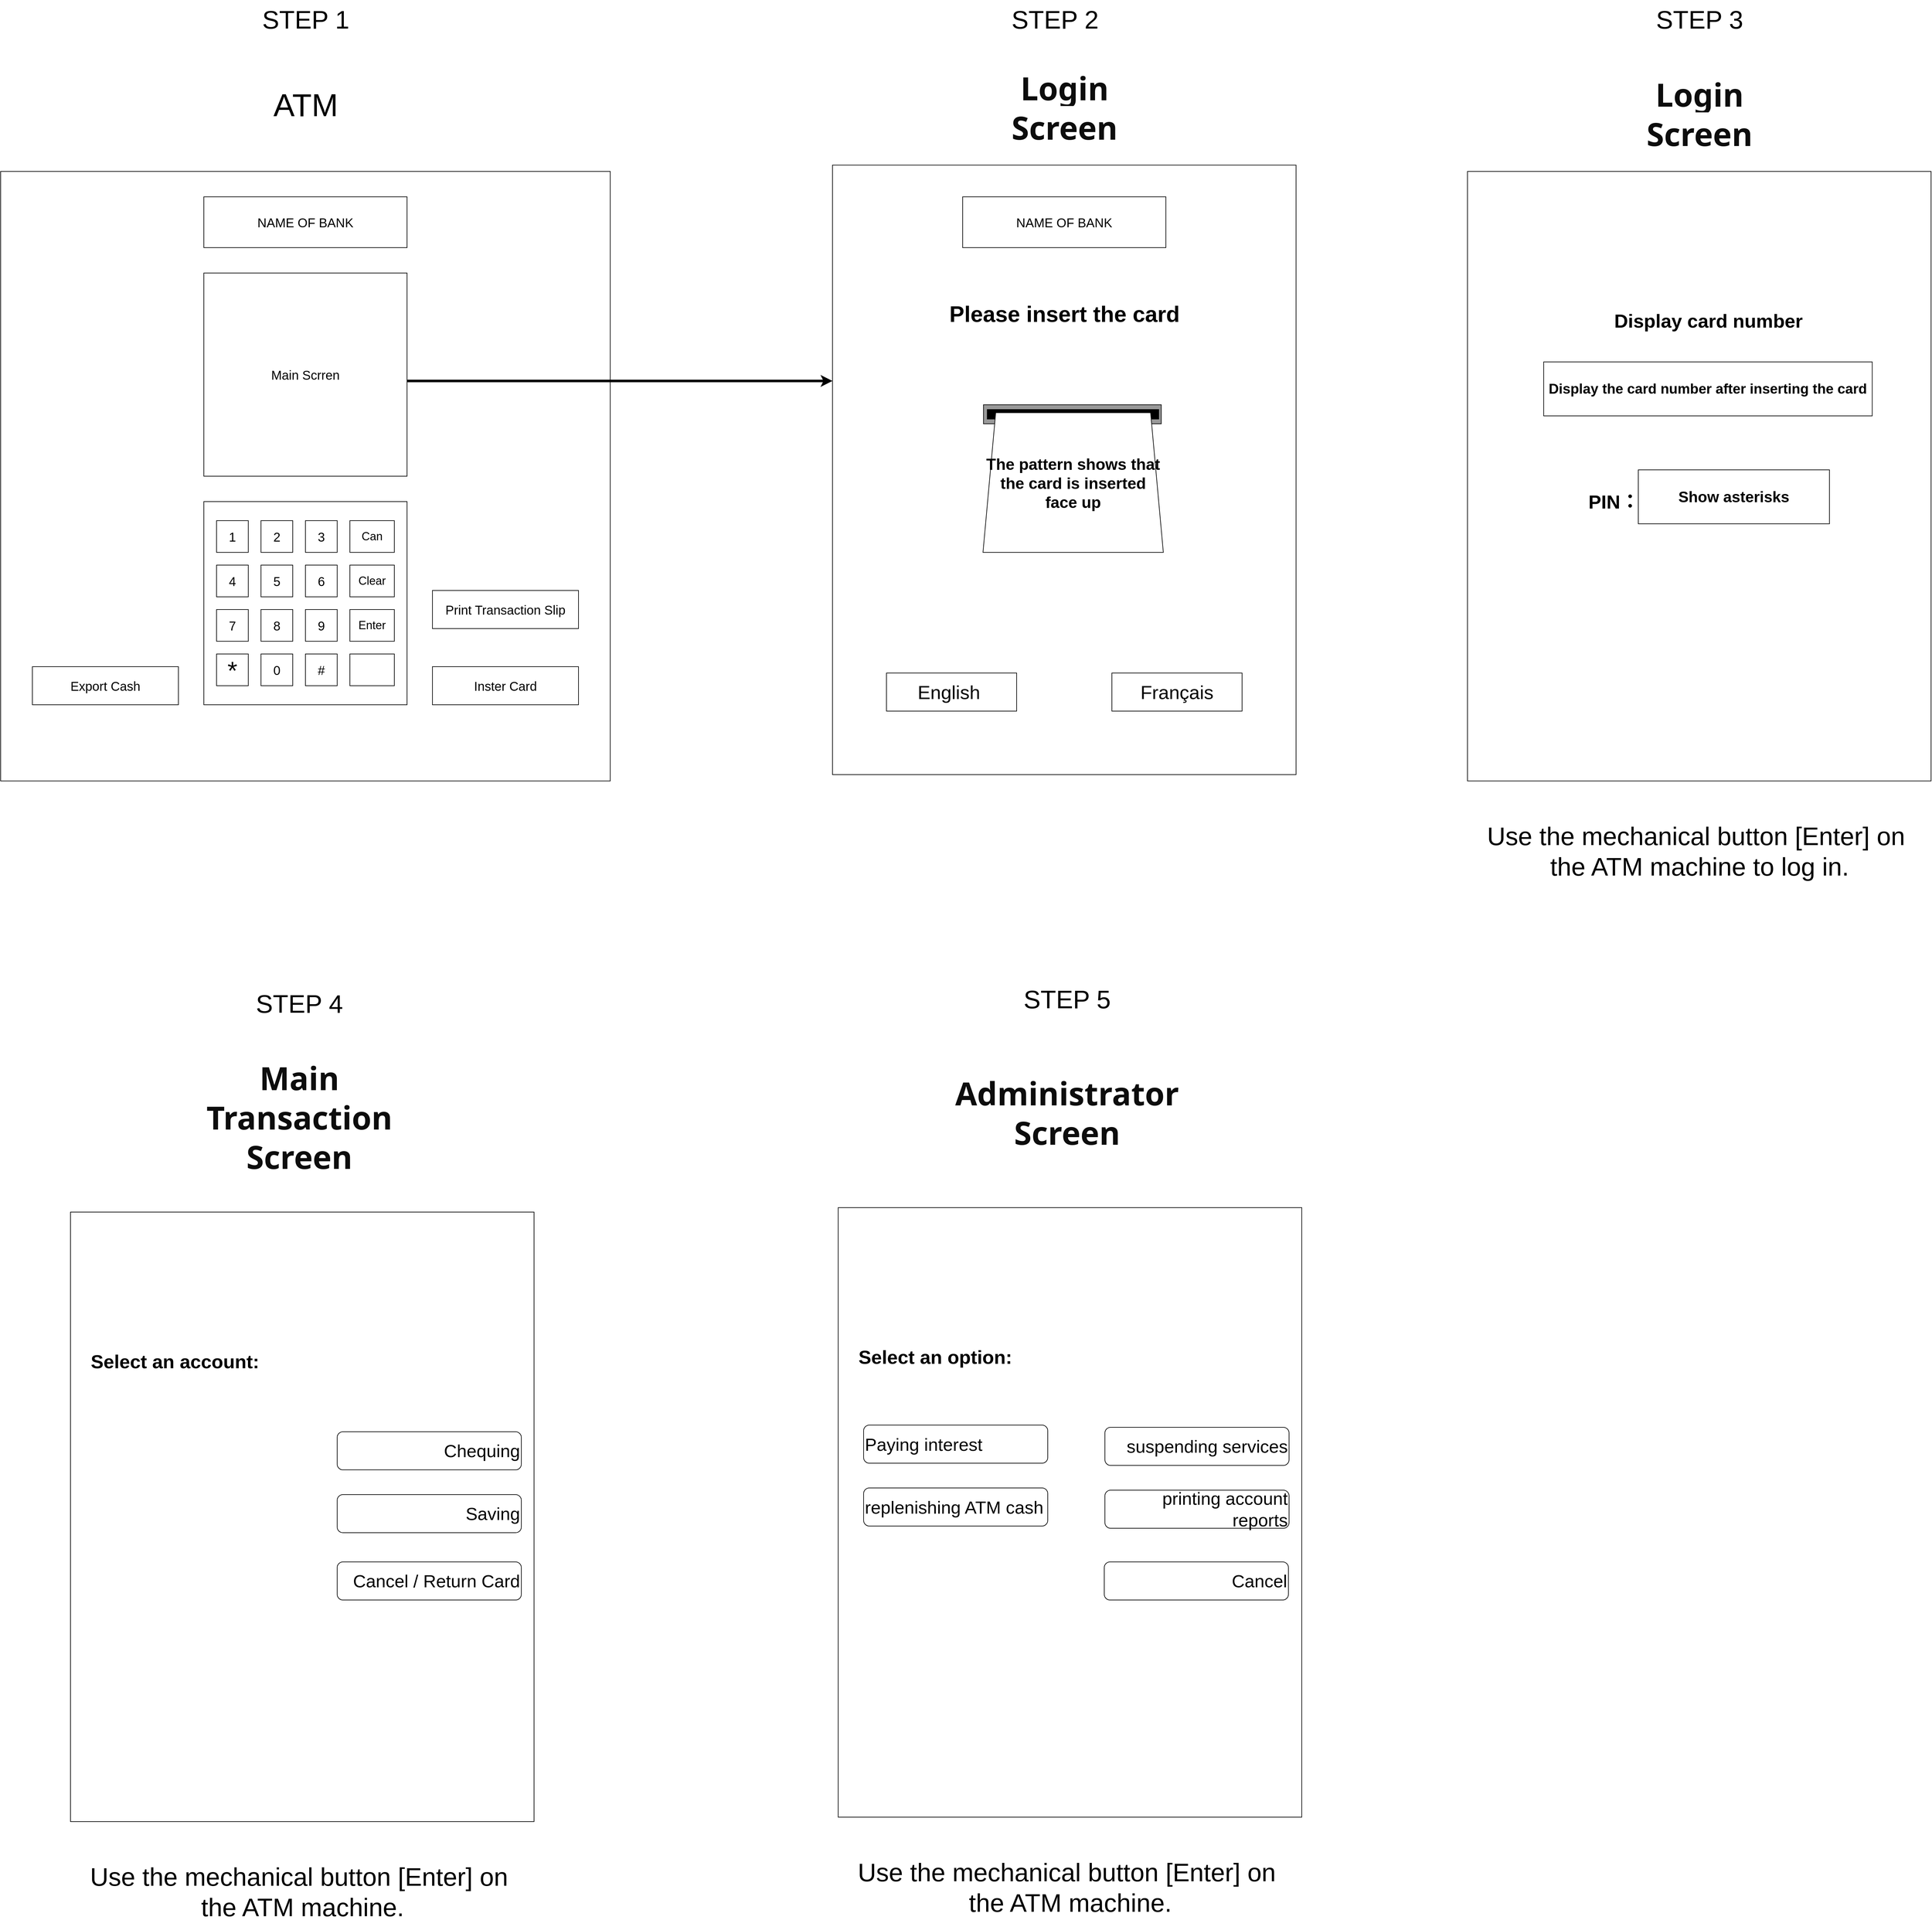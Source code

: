 <mxfile version="24.2.5" type="device">
  <diagram name="Page-1" id="f1b7ffb7-ca1e-a977-7cf5-a751b3c06c05">
    <mxGraphModel dx="4120" dy="2865" grid="1" gridSize="10" guides="1" tooltips="1" connect="1" arrows="1" fold="1" page="1" pageScale="1" pageWidth="826" pageHeight="1169" background="none" math="0" shadow="0">
      <root>
        <mxCell id="0" />
        <mxCell id="1" parent="0" />
        <mxCell id="bPXiUhjCPSmDo64csbBm-85" value="" style="rounded=0;whiteSpace=wrap;html=1;movable=1;resizable=1;rotatable=1;deletable=1;editable=1;locked=0;connectable=1;" vertex="1" parent="1">
          <mxGeometry x="-80" width="960" height="960" as="geometry" />
        </mxCell>
        <mxCell id="bPXiUhjCPSmDo64csbBm-63" value="" style="rounded=0;whiteSpace=wrap;html=1;fontSize=20;movable=1;resizable=1;rotatable=1;deletable=1;editable=1;locked=0;connectable=1;" vertex="1" parent="1">
          <mxGeometry x="240" y="520" width="320" height="320" as="geometry" />
        </mxCell>
        <mxCell id="bPXiUhjCPSmDo64csbBm-87" value="ATM" style="text;html=1;align=center;verticalAlign=middle;resizable=1;points=[];autosize=1;strokeColor=none;fillColor=none;fontSize=50;movable=1;rotatable=1;deletable=1;editable=1;locked=0;connectable=1;" vertex="1" parent="1">
          <mxGeometry x="335" y="-140" width="130" height="70" as="geometry" />
        </mxCell>
        <mxCell id="bPXiUhjCPSmDo64csbBm-88" value="" style="endArrow=classic;html=1;rounded=0;strokeWidth=4;" edge="1" parent="1">
          <mxGeometry width="50" height="50" relative="1" as="geometry">
            <mxPoint x="560" y="330" as="sourcePoint" />
            <mxPoint x="1230" y="330" as="targetPoint" />
          </mxGeometry>
        </mxCell>
        <mxCell id="bPXiUhjCPSmDo64csbBm-64" value="1" style="whiteSpace=wrap;html=1;aspect=fixed;fontSize=20;movable=0;resizable=0;rotatable=0;deletable=0;editable=0;locked=1;connectable=0;" vertex="1" parent="1">
          <mxGeometry x="260" y="550" width="50" height="50" as="geometry" />
        </mxCell>
        <mxCell id="bPXiUhjCPSmDo64csbBm-65" value="2" style="whiteSpace=wrap;html=1;aspect=fixed;fontSize=20;movable=0;resizable=0;rotatable=0;deletable=0;editable=0;locked=1;connectable=0;" vertex="1" parent="1">
          <mxGeometry x="330" y="550" width="50" height="50" as="geometry" />
        </mxCell>
        <mxCell id="bPXiUhjCPSmDo64csbBm-66" value="3" style="whiteSpace=wrap;html=1;aspect=fixed;fontSize=20;movable=0;resizable=0;rotatable=0;deletable=0;editable=0;locked=1;connectable=0;" vertex="1" parent="1">
          <mxGeometry x="400" y="550" width="50" height="50" as="geometry" />
        </mxCell>
        <mxCell id="bPXiUhjCPSmDo64csbBm-68" value="4" style="whiteSpace=wrap;html=1;aspect=fixed;fontSize=20;movable=0;resizable=0;rotatable=0;deletable=0;editable=0;locked=1;connectable=0;" vertex="1" parent="1">
          <mxGeometry x="260" y="620" width="50" height="50" as="geometry" />
        </mxCell>
        <mxCell id="bPXiUhjCPSmDo64csbBm-69" value="5" style="whiteSpace=wrap;html=1;aspect=fixed;fontSize=20;movable=0;resizable=0;rotatable=0;deletable=0;editable=0;locked=1;connectable=0;" vertex="1" parent="1">
          <mxGeometry x="330" y="620" width="50" height="50" as="geometry" />
        </mxCell>
        <mxCell id="bPXiUhjCPSmDo64csbBm-70" value="6" style="whiteSpace=wrap;html=1;aspect=fixed;fontSize=20;movable=0;resizable=0;rotatable=0;deletable=0;editable=0;locked=1;connectable=0;" vertex="1" parent="1">
          <mxGeometry x="400" y="620" width="50" height="50" as="geometry" />
        </mxCell>
        <mxCell id="bPXiUhjCPSmDo64csbBm-71" value="7" style="whiteSpace=wrap;html=1;aspect=fixed;fontSize=20;movable=0;resizable=0;rotatable=0;deletable=0;editable=0;locked=1;connectable=0;" vertex="1" parent="1">
          <mxGeometry x="260" y="690" width="50" height="50" as="geometry" />
        </mxCell>
        <mxCell id="bPXiUhjCPSmDo64csbBm-72" value="8" style="whiteSpace=wrap;html=1;aspect=fixed;fontSize=20;movable=0;resizable=0;rotatable=0;deletable=0;editable=0;locked=1;connectable=0;" vertex="1" parent="1">
          <mxGeometry x="330" y="690" width="50" height="50" as="geometry" />
        </mxCell>
        <mxCell id="bPXiUhjCPSmDo64csbBm-73" value="9" style="whiteSpace=wrap;html=1;aspect=fixed;fontSize=20;movable=0;resizable=0;rotatable=0;deletable=0;editable=0;locked=1;connectable=0;" vertex="1" parent="1">
          <mxGeometry x="400" y="690" width="50" height="50" as="geometry" />
        </mxCell>
        <mxCell id="bPXiUhjCPSmDo64csbBm-74" value="&lt;div style=&quot;&quot;&gt;&lt;span style=&quot;background-color: initial;&quot;&gt;*&lt;/span&gt;&lt;/div&gt;" style="whiteSpace=wrap;html=1;aspect=fixed;fontSize=40;align=center;movable=0;resizable=0;rotatable=0;deletable=0;editable=0;locked=1;connectable=0;" vertex="1" parent="1">
          <mxGeometry x="260" y="760" width="50" height="50" as="geometry" />
        </mxCell>
        <mxCell id="bPXiUhjCPSmDo64csbBm-75" value="0" style="whiteSpace=wrap;html=1;aspect=fixed;fontSize=20;movable=0;resizable=0;rotatable=0;deletable=0;editable=0;locked=1;connectable=0;" vertex="1" parent="1">
          <mxGeometry x="330" y="760" width="50" height="50" as="geometry" />
        </mxCell>
        <mxCell id="bPXiUhjCPSmDo64csbBm-76" value="#" style="whiteSpace=wrap;html=1;aspect=fixed;fontSize=20;movable=0;resizable=0;rotatable=0;deletable=0;editable=0;locked=1;connectable=0;" vertex="1" parent="1">
          <mxGeometry x="400" y="760" width="50" height="50" as="geometry" />
        </mxCell>
        <mxCell id="bPXiUhjCPSmDo64csbBm-78" value="Can" style="rounded=0;whiteSpace=wrap;html=1;fontSize=18;movable=0;resizable=0;rotatable=0;deletable=0;editable=0;locked=1;connectable=0;" vertex="1" parent="1">
          <mxGeometry x="470" y="550" width="70" height="50" as="geometry" />
        </mxCell>
        <mxCell id="bPXiUhjCPSmDo64csbBm-79" value="Clear" style="rounded=0;whiteSpace=wrap;html=1;fontSize=18;movable=0;resizable=0;rotatable=0;deletable=0;editable=0;locked=1;connectable=0;" vertex="1" parent="1">
          <mxGeometry x="470" y="620" width="70" height="50" as="geometry" />
        </mxCell>
        <mxCell id="bPXiUhjCPSmDo64csbBm-80" value="Enter" style="rounded=0;whiteSpace=wrap;html=1;fontSize=18;movable=0;resizable=0;rotatable=0;deletable=0;editable=0;locked=1;connectable=0;" vertex="1" parent="1">
          <mxGeometry x="470" y="690" width="70" height="50" as="geometry" />
        </mxCell>
        <mxCell id="bPXiUhjCPSmDo64csbBm-81" value="" style="rounded=0;whiteSpace=wrap;html=1;fontSize=18;movable=0;resizable=0;rotatable=0;deletable=0;editable=0;locked=1;connectable=0;" vertex="1" parent="1">
          <mxGeometry x="470" y="760" width="70" height="50" as="geometry" />
        </mxCell>
        <mxCell id="bPXiUhjCPSmDo64csbBm-82" value="Inster Card" style="rounded=0;whiteSpace=wrap;html=1;fontSize=20;movable=0;resizable=0;rotatable=0;deletable=0;editable=0;locked=1;connectable=0;" vertex="1" parent="1">
          <mxGeometry x="600" y="780" width="230" height="60" as="geometry" />
        </mxCell>
        <mxCell id="bPXiUhjCPSmDo64csbBm-83" value="Print Transaction Slip" style="rounded=0;whiteSpace=wrap;html=1;fontSize=20;movable=0;resizable=0;rotatable=0;deletable=0;editable=0;locked=1;connectable=0;" vertex="1" parent="1">
          <mxGeometry x="600" y="660" width="230" height="60" as="geometry" />
        </mxCell>
        <mxCell id="bPXiUhjCPSmDo64csbBm-84" value="Export Cash" style="rounded=0;whiteSpace=wrap;html=1;fontSize=20;movable=0;resizable=0;rotatable=0;deletable=0;editable=0;locked=1;connectable=0;" vertex="1" parent="1">
          <mxGeometry x="-30" y="780" width="230" height="60" as="geometry" />
        </mxCell>
        <mxCell id="bPXiUhjCPSmDo64csbBm-61" value="NAME OF BANK" style="rounded=0;whiteSpace=wrap;html=1;fontSize=20;movable=0;resizable=0;rotatable=0;deletable=0;editable=0;locked=1;connectable=0;" vertex="1" parent="1">
          <mxGeometry x="240" y="40" width="320" height="80" as="geometry" />
        </mxCell>
        <mxCell id="bPXiUhjCPSmDo64csbBm-62" value="Main Scrren" style="rounded=0;whiteSpace=wrap;html=1;fontSize=20;movable=0;resizable=0;rotatable=0;deletable=0;editable=0;locked=1;connectable=0;" vertex="1" parent="1">
          <mxGeometry x="240" y="160" width="320" height="320" as="geometry" />
        </mxCell>
        <mxCell id="bPXiUhjCPSmDo64csbBm-116" value="" style="group" vertex="1" connectable="0" parent="1">
          <mxGeometry x="2230" y="-130" width="730" height="1255" as="geometry" />
        </mxCell>
        <mxCell id="bPXiUhjCPSmDo64csbBm-102" value="" style="group" vertex="1" connectable="0" parent="bPXiUhjCPSmDo64csbBm-116">
          <mxGeometry width="730" height="1090" as="geometry" />
        </mxCell>
        <mxCell id="bPXiUhjCPSmDo64csbBm-89" value="" style="rounded=0;whiteSpace=wrap;html=1;movable=0;resizable=0;rotatable=0;deletable=0;editable=0;locked=1;connectable=0;" vertex="1" parent="bPXiUhjCPSmDo64csbBm-102">
          <mxGeometry y="130" width="730" height="960" as="geometry" />
        </mxCell>
        <mxCell id="bPXiUhjCPSmDo64csbBm-91" value="&lt;span style=&quot;border: 0px solid rgb(227, 227, 227); box-sizing: border-box; --tw-border-spacing-x: 0; --tw-border-spacing-y: 0; --tw-translate-x: 0; --tw-translate-y: 0; --tw-rotate: 0; --tw-skew-x: 0; --tw-skew-y: 0; --tw-scale-x: 1; --tw-scale-y: 1; --tw-pan-x: ; --tw-pan-y: ; --tw-pinch-zoom: ; --tw-scroll-snap-strictness: proximity; --tw-gradient-from-position: ; --tw-gradient-via-position: ; --tw-gradient-to-position: ; --tw-ordinal: ; --tw-slashed-zero: ; --tw-numeric-figure: ; --tw-numeric-spacing: ; --tw-numeric-fraction: ; --tw-ring-inset: ; --tw-ring-offset-width: 0px; --tw-ring-offset-color: #fff; --tw-ring-color: rgba(69,89,164,.5); --tw-ring-offset-shadow: 0 0 transparent; --tw-ring-shadow: 0 0 transparent; --tw-shadow: 0 0 transparent; --tw-shadow-colored: 0 0 transparent; --tw-blur: ; --tw-brightness: ; --tw-contrast: ; --tw-grayscale: ; --tw-hue-rotate: ; --tw-invert: ; --tw-saturate: ; --tw-sepia: ; --tw-drop-shadow: ; --tw-backdrop-blur: ; --tw-backdrop-brightness: ; --tw-backdrop-contrast: ; --tw-backdrop-grayscale: ; --tw-backdrop-hue-rotate: ; --tw-backdrop-invert: ; --tw-backdrop-opacity: ; --tw-backdrop-saturate: ; --tw-backdrop-sepia: ; --tw-contain-size: ; --tw-contain-layout: ; --tw-contain-paint: ; --tw-contain-style: ; font-weight: 600; color: rgb(13, 13, 13); font-family: Söhne, ui-sans-serif, system-ui, -apple-system, &amp;quot;Segoe UI&amp;quot;, Roboto, Ubuntu, Cantarell, &amp;quot;Noto Sans&amp;quot;, sans-serif, &amp;quot;Helvetica Neue&amp;quot;, Arial, &amp;quot;Apple Color Emoji&amp;quot;, &amp;quot;Segoe UI Emoji&amp;quot;, &amp;quot;Segoe UI Symbol&amp;quot;, &amp;quot;Noto Color Emoji&amp;quot;; font-size: 50px; text-align: left; white-space: pre-wrap; background-color: rgb(255, 255, 255);&quot;&gt;Login Screen&lt;/span&gt;" style="text;html=1;align=center;verticalAlign=middle;resizable=0;points=[];autosize=1;strokeColor=none;fillColor=none;fontSize=50;movable=0;rotatable=0;deletable=0;editable=0;locked=1;connectable=0;fontFamily=Helvetica;fontColor=default;" vertex="1" parent="bPXiUhjCPSmDo64csbBm-102">
          <mxGeometry x="216.25" width="297.5" height="80" as="geometry" />
        </mxCell>
        <mxCell id="bPXiUhjCPSmDo64csbBm-96" value="&lt;p&gt;&lt;b&gt;Display card number&lt;/b&gt;&lt;/p&gt;" style="text;html=1;align=center;verticalAlign=middle;resizable=0;points=[];autosize=1;strokeColor=none;fillColor=none;fontSize=30;" vertex="1" parent="bPXiUhjCPSmDo64csbBm-102">
          <mxGeometry x="218.67" y="310" width="320" height="110" as="geometry" />
        </mxCell>
        <mxCell id="bPXiUhjCPSmDo64csbBm-97" value="&lt;h3&gt;&lt;b style=&quot;font-size: 22px;&quot;&gt;Display the card number after inserting the card&lt;/b&gt;&lt;/h3&gt;" style="rounded=0;whiteSpace=wrap;html=1;" vertex="1" parent="bPXiUhjCPSmDo64csbBm-102">
          <mxGeometry x="119.998" y="430" width="517.344" height="85" as="geometry" />
        </mxCell>
        <mxCell id="bPXiUhjCPSmDo64csbBm-92" value="&lt;b style=&quot;font-size: 30px;&quot;&gt;PIN：&lt;/b&gt;" style="text;html=1;align=center;verticalAlign=middle;resizable=0;points=[];autosize=1;strokeColor=none;fillColor=none;fontSize=30;" vertex="1" parent="bPXiUhjCPSmDo64csbBm-102">
          <mxGeometry x="180" y="625" width="100" height="50" as="geometry" />
        </mxCell>
        <mxCell id="bPXiUhjCPSmDo64csbBm-93" value="&lt;h3 style=&quot;font-size: 24px;&quot;&gt;&lt;b style=&quot;font-size: 24px;&quot;&gt;Show asterisks&lt;/b&gt;&lt;/h3&gt;" style="rounded=0;whiteSpace=wrap;html=1;fontSize=24;" vertex="1" parent="bPXiUhjCPSmDo64csbBm-102">
          <mxGeometry x="269" y="600" width="301" height="85" as="geometry" />
        </mxCell>
        <mxCell id="bPXiUhjCPSmDo64csbBm-115" value="&lt;font style=&quot;font-size: 40px;&quot;&gt;Use the mechanical button [Enter] on&amp;nbsp;&lt;/font&gt;&lt;div&gt;&lt;font style=&quot;font-size: 40px;&quot;&gt;the ATM machine to log in.&lt;/font&gt;&lt;/div&gt;" style="text;html=1;align=center;verticalAlign=middle;resizable=0;points=[];autosize=1;strokeColor=none;fillColor=none;" vertex="1" parent="bPXiUhjCPSmDo64csbBm-116">
          <mxGeometry x="20" y="1145" width="690" height="110" as="geometry" />
        </mxCell>
        <mxCell id="bPXiUhjCPSmDo64csbBm-117" value="" style="group;fontSize=31;" vertex="1" connectable="0" parent="1">
          <mxGeometry x="1230" y="-140" width="730" height="1090" as="geometry" />
        </mxCell>
        <mxCell id="bPXiUhjCPSmDo64csbBm-104" value="" style="rounded=0;whiteSpace=wrap;html=1;movable=0;resizable=0;rotatable=0;deletable=0;editable=0;locked=1;connectable=0;" vertex="1" parent="bPXiUhjCPSmDo64csbBm-117">
          <mxGeometry y="130" width="730" height="960" as="geometry" />
        </mxCell>
        <mxCell id="bPXiUhjCPSmDo64csbBm-105" value="&lt;span style=&quot;border: 0px solid rgb(227, 227, 227); box-sizing: border-box; --tw-border-spacing-x: 0; --tw-border-spacing-y: 0; --tw-translate-x: 0; --tw-translate-y: 0; --tw-rotate: 0; --tw-skew-x: 0; --tw-skew-y: 0; --tw-scale-x: 1; --tw-scale-y: 1; --tw-pan-x: ; --tw-pan-y: ; --tw-pinch-zoom: ; --tw-scroll-snap-strictness: proximity; --tw-gradient-from-position: ; --tw-gradient-via-position: ; --tw-gradient-to-position: ; --tw-ordinal: ; --tw-slashed-zero: ; --tw-numeric-figure: ; --tw-numeric-spacing: ; --tw-numeric-fraction: ; --tw-ring-inset: ; --tw-ring-offset-width: 0px; --tw-ring-offset-color: #fff; --tw-ring-color: rgba(69,89,164,.5); --tw-ring-offset-shadow: 0 0 transparent; --tw-ring-shadow: 0 0 transparent; --tw-shadow: 0 0 transparent; --tw-shadow-colored: 0 0 transparent; --tw-blur: ; --tw-brightness: ; --tw-contrast: ; --tw-grayscale: ; --tw-hue-rotate: ; --tw-invert: ; --tw-saturate: ; --tw-sepia: ; --tw-drop-shadow: ; --tw-backdrop-blur: ; --tw-backdrop-brightness: ; --tw-backdrop-contrast: ; --tw-backdrop-grayscale: ; --tw-backdrop-hue-rotate: ; --tw-backdrop-invert: ; --tw-backdrop-opacity: ; --tw-backdrop-saturate: ; --tw-backdrop-sepia: ; --tw-contain-size: ; --tw-contain-layout: ; --tw-contain-paint: ; --tw-contain-style: ; font-weight: 600; color: rgb(13, 13, 13); font-family: Söhne, ui-sans-serif, system-ui, -apple-system, &amp;quot;Segoe UI&amp;quot;, Roboto, Ubuntu, Cantarell, &amp;quot;Noto Sans&amp;quot;, sans-serif, &amp;quot;Helvetica Neue&amp;quot;, Arial, &amp;quot;Apple Color Emoji&amp;quot;, &amp;quot;Segoe UI Emoji&amp;quot;, &amp;quot;Segoe UI Symbol&amp;quot;, &amp;quot;Noto Color Emoji&amp;quot;; font-size: 50px; text-align: left; white-space: pre-wrap; background-color: rgb(255, 255, 255);&quot;&gt;Login Screen&lt;/span&gt;" style="text;html=1;align=center;verticalAlign=middle;resizable=0;points=[];autosize=1;strokeColor=none;fillColor=none;fontSize=50;movable=0;rotatable=0;deletable=0;editable=0;locked=1;connectable=0;fontFamily=Helvetica;fontColor=default;" vertex="1" parent="bPXiUhjCPSmDo64csbBm-117">
          <mxGeometry x="216.25" width="297.5" height="80" as="geometry" />
        </mxCell>
        <mxCell id="bPXiUhjCPSmDo64csbBm-106" value="&lt;h3&gt;&lt;b&gt;Please insert the card&lt;/b&gt;&lt;/h3&gt;" style="text;html=1;align=center;verticalAlign=middle;resizable=0;points=[];autosize=1;strokeColor=none;fillColor=none;fontSize=30;" vertex="1" parent="bPXiUhjCPSmDo64csbBm-117">
          <mxGeometry x="170" y="300" width="390" height="130" as="geometry" />
        </mxCell>
        <mxCell id="bPXiUhjCPSmDo64csbBm-110" value="NAME OF BANK" style="rounded=0;whiteSpace=wrap;html=1;fontSize=20;movable=1;resizable=1;rotatable=1;deletable=1;editable=1;locked=0;connectable=1;" vertex="1" parent="bPXiUhjCPSmDo64csbBm-117">
          <mxGeometry x="205" y="180" width="320" height="80" as="geometry" />
        </mxCell>
        <mxCell id="bPXiUhjCPSmDo64csbBm-112" value="" style="rounded=0;whiteSpace=wrap;html=1;fillColor=#999999;" vertex="1" parent="bPXiUhjCPSmDo64csbBm-117">
          <mxGeometry x="237.75" y="507.5" width="280" height="30" as="geometry" />
        </mxCell>
        <mxCell id="bPXiUhjCPSmDo64csbBm-111" value="" style="rounded=0;whiteSpace=wrap;html=1;fillColor=#000000;" vertex="1" parent="bPXiUhjCPSmDo64csbBm-117">
          <mxGeometry x="243.75" y="515" width="270" height="15" as="geometry" />
        </mxCell>
        <mxCell id="bPXiUhjCPSmDo64csbBm-114" value="&lt;h3 style=&quot;font-size: 25px;&quot;&gt;&lt;b style=&quot;font-size: 25px;&quot;&gt;The pattern shows that the card is inserted face up&lt;/b&gt;&lt;/h3&gt;" style="shape=trapezoid;perimeter=trapezoidPerimeter;whiteSpace=wrap;html=1;fixedSize=1;fontSize=25;" vertex="1" parent="bPXiUhjCPSmDo64csbBm-117">
          <mxGeometry x="237" y="520" width="284" height="220" as="geometry" />
        </mxCell>
        <mxCell id="bPXiUhjCPSmDo64csbBm-155" value="&lt;span style=&quot;font-size: 30px;&quot;&gt;English&amp;nbsp;&lt;/span&gt;" style="rounded=0;whiteSpace=wrap;html=1;fontSize=30;" vertex="1" parent="bPXiUhjCPSmDo64csbBm-117">
          <mxGeometry x="85" y="930" width="205" height="60" as="geometry" />
        </mxCell>
        <mxCell id="bPXiUhjCPSmDo64csbBm-165" value="&lt;span style=&quot;font-size: 30px;&quot;&gt;Français&lt;/span&gt;" style="rounded=0;whiteSpace=wrap;html=1;fontSize=30;" vertex="1" parent="bPXiUhjCPSmDo64csbBm-117">
          <mxGeometry x="440" y="930" width="205" height="60" as="geometry" />
        </mxCell>
        <mxCell id="bPXiUhjCPSmDo64csbBm-118" value="STEP 1" style="text;html=1;align=center;verticalAlign=middle;resizable=0;points=[];autosize=1;strokeColor=none;fillColor=none;fontSize=40;" vertex="1" parent="1">
          <mxGeometry x="320" y="-270" width="160" height="60" as="geometry" />
        </mxCell>
        <mxCell id="bPXiUhjCPSmDo64csbBm-119" value="STEP 2" style="text;html=1;align=center;verticalAlign=middle;resizable=0;points=[];autosize=1;strokeColor=none;fillColor=none;fontSize=40;" vertex="1" parent="1">
          <mxGeometry x="1500" y="-270" width="160" height="60" as="geometry" />
        </mxCell>
        <mxCell id="bPXiUhjCPSmDo64csbBm-120" value="STEP 3" style="text;html=1;align=center;verticalAlign=middle;resizable=0;points=[];autosize=1;strokeColor=none;fillColor=none;fontSize=40;" vertex="1" parent="1">
          <mxGeometry x="2515" y="-270" width="160" height="60" as="geometry" />
        </mxCell>
        <mxCell id="bPXiUhjCPSmDo64csbBm-121" value="STEP 4" style="text;html=1;align=center;verticalAlign=middle;resizable=0;points=[];autosize=1;strokeColor=none;fillColor=none;fontSize=40;" vertex="1" parent="1">
          <mxGeometry x="310" y="1280" width="160" height="60" as="geometry" />
        </mxCell>
        <mxCell id="bPXiUhjCPSmDo64csbBm-122" value="&lt;span style=&quot;border: 0px solid rgb(227, 227, 227); box-sizing: border-box; --tw-border-spacing-x: 0; --tw-border-spacing-y: 0; --tw-translate-x: 0; --tw-translate-y: 0; --tw-rotate: 0; --tw-skew-x: 0; --tw-skew-y: 0; --tw-scale-x: 1; --tw-scale-y: 1; --tw-pan-x: ; --tw-pan-y: ; --tw-pinch-zoom: ; --tw-scroll-snap-strictness: proximity; --tw-gradient-from-position: ; --tw-gradient-via-position: ; --tw-gradient-to-position: ; --tw-ordinal: ; --tw-slashed-zero: ; --tw-numeric-figure: ; --tw-numeric-spacing: ; --tw-numeric-fraction: ; --tw-ring-inset: ; --tw-ring-offset-width: 0px; --tw-ring-offset-color: #fff; --tw-ring-color: rgba(69,89,164,.5); --tw-ring-offset-shadow: 0 0 transparent; --tw-ring-shadow: 0 0 transparent; --tw-shadow: 0 0 transparent; --tw-shadow-colored: 0 0 transparent; --tw-blur: ; --tw-brightness: ; --tw-contrast: ; --tw-grayscale: ; --tw-hue-rotate: ; --tw-invert: ; --tw-saturate: ; --tw-sepia: ; --tw-drop-shadow: ; --tw-backdrop-blur: ; --tw-backdrop-brightness: ; --tw-backdrop-contrast: ; --tw-backdrop-grayscale: ; --tw-backdrop-hue-rotate: ; --tw-backdrop-invert: ; --tw-backdrop-opacity: ; --tw-backdrop-saturate: ; --tw-backdrop-sepia: ; --tw-contain-size: ; --tw-contain-layout: ; --tw-contain-paint: ; --tw-contain-style: ; font-weight: 600; color: rgb(13, 13, 13); font-family: Söhne, ui-sans-serif, system-ui, -apple-system, &amp;quot;Segoe UI&amp;quot;, Roboto, Ubuntu, Cantarell, &amp;quot;Noto Sans&amp;quot;, sans-serif, &amp;quot;Helvetica Neue&amp;quot;, Arial, &amp;quot;Apple Color Emoji&amp;quot;, &amp;quot;Segoe UI Emoji&amp;quot;, &amp;quot;Segoe UI Symbol&amp;quot;, &amp;quot;Noto Color Emoji&amp;quot;; font-size: 50px; text-align: left; white-space: pre-wrap; background-color: rgb(255, 255, 255);&quot;&gt;Main Transaction Screen&lt;/span&gt;" style="text;html=1;align=center;verticalAlign=middle;resizable=1;points=[];autosize=1;strokeColor=none;fillColor=none;fontSize=50;movable=1;rotatable=1;deletable=1;editable=1;locked=0;connectable=1;" vertex="1" parent="1">
          <mxGeometry x="70" y="1450" width="640" height="80" as="geometry" />
        </mxCell>
        <mxCell id="bPXiUhjCPSmDo64csbBm-131" value="&lt;font style=&quot;font-size: 40px;&quot;&gt;Use the mechanical button [Enter] on&amp;nbsp;&lt;/font&gt;&lt;div&gt;&lt;font style=&quot;font-size: 40px;&quot;&gt;the ATM machine.&lt;/font&gt;&lt;/div&gt;" style="text;html=1;align=center;verticalAlign=middle;resizable=0;points=[];autosize=1;strokeColor=none;fillColor=none;" vertex="1" parent="1">
          <mxGeometry x="50" y="2654" width="690" height="110" as="geometry" />
        </mxCell>
        <mxCell id="bPXiUhjCPSmDo64csbBm-125" value="" style="rounded=0;whiteSpace=wrap;html=1;movable=1;resizable=1;rotatable=1;deletable=1;editable=1;locked=0;connectable=1;" vertex="1" parent="1">
          <mxGeometry x="30" y="1639" width="730" height="960" as="geometry" />
        </mxCell>
        <mxCell id="bPXiUhjCPSmDo64csbBm-127" value="&lt;p&gt;&lt;b&gt;Select an account:&lt;/b&gt;&lt;/p&gt;" style="text;html=1;align=left;verticalAlign=middle;resizable=0;points=[];autosize=1;strokeColor=none;fillColor=none;fontSize=30;" vertex="1" parent="1">
          <mxGeometry x="60" y="1819" width="290" height="110" as="geometry" />
        </mxCell>
        <mxCell id="bPXiUhjCPSmDo64csbBm-133" value="Chequing" style="rounded=1;whiteSpace=wrap;html=1;fontSize=28;align=right;" vertex="1" parent="1">
          <mxGeometry x="450" y="1985" width="290" height="60" as="geometry" />
        </mxCell>
        <mxCell id="bPXiUhjCPSmDo64csbBm-134" value="Saving" style="rounded=1;whiteSpace=wrap;html=1;fontSize=28;align=right;" vertex="1" parent="1">
          <mxGeometry x="450" y="2084" width="290" height="60" as="geometry" />
        </mxCell>
        <mxCell id="bPXiUhjCPSmDo64csbBm-135" value="Cancel / Return Card" style="rounded=1;whiteSpace=wrap;html=1;fontSize=28;align=right;" vertex="1" parent="1">
          <mxGeometry x="450" y="2190" width="290" height="60" as="geometry" />
        </mxCell>
        <mxCell id="bPXiUhjCPSmDo64csbBm-136" value="STEP 5" style="text;html=1;align=center;verticalAlign=middle;resizable=0;points=[];autosize=1;strokeColor=none;fillColor=none;fontSize=40;" vertex="1" parent="1">
          <mxGeometry x="1519" y="1273" width="160" height="60" as="geometry" />
        </mxCell>
        <mxCell id="bPXiUhjCPSmDo64csbBm-137" value="&lt;span style=&quot;border: 0px solid rgb(227, 227, 227); box-sizing: border-box; --tw-border-spacing-x: 0; --tw-border-spacing-y: 0; --tw-translate-x: 0; --tw-translate-y: 0; --tw-rotate: 0; --tw-skew-x: 0; --tw-skew-y: 0; --tw-scale-x: 1; --tw-scale-y: 1; --tw-pan-x: ; --tw-pan-y: ; --tw-pinch-zoom: ; --tw-scroll-snap-strictness: proximity; --tw-gradient-from-position: ; --tw-gradient-via-position: ; --tw-gradient-to-position: ; --tw-ordinal: ; --tw-slashed-zero: ; --tw-numeric-figure: ; --tw-numeric-spacing: ; --tw-numeric-fraction: ; --tw-ring-inset: ; --tw-ring-offset-width: 0px; --tw-ring-offset-color: #fff; --tw-ring-color: rgba(69,89,164,.5); --tw-ring-offset-shadow: 0 0 transparent; --tw-ring-shadow: 0 0 transparent; --tw-shadow: 0 0 transparent; --tw-shadow-colored: 0 0 transparent; --tw-blur: ; --tw-brightness: ; --tw-contrast: ; --tw-grayscale: ; --tw-hue-rotate: ; --tw-invert: ; --tw-saturate: ; --tw-sepia: ; --tw-drop-shadow: ; --tw-backdrop-blur: ; --tw-backdrop-brightness: ; --tw-backdrop-contrast: ; --tw-backdrop-grayscale: ; --tw-backdrop-hue-rotate: ; --tw-backdrop-invert: ; --tw-backdrop-opacity: ; --tw-backdrop-saturate: ; --tw-backdrop-sepia: ; --tw-contain-size: ; --tw-contain-layout: ; --tw-contain-paint: ; --tw-contain-style: ; font-weight: 600; color: rgb(13, 13, 13); font-family: Söhne, ui-sans-serif, system-ui, -apple-system, &amp;quot;Segoe UI&amp;quot;, Roboto, Ubuntu, Cantarell, &amp;quot;Noto Sans&amp;quot;, sans-serif, &amp;quot;Helvetica Neue&amp;quot;, Arial, &amp;quot;Apple Color Emoji&amp;quot;, &amp;quot;Segoe UI Emoji&amp;quot;, &amp;quot;Segoe UI Symbol&amp;quot;, &amp;quot;Noto Color Emoji&amp;quot;; font-size: 50px; text-align: left; white-space: pre-wrap; background-color: rgb(255, 255, 255);&quot;&gt;Administrator Screen&lt;/span&gt;" style="text;html=1;align=center;verticalAlign=middle;resizable=1;points=[];autosize=1;strokeColor=none;fillColor=none;fontSize=50;movable=1;rotatable=1;deletable=1;editable=1;locked=0;connectable=1;" vertex="1" parent="1">
          <mxGeometry x="1319" y="1443" width="560" height="80" as="geometry" />
        </mxCell>
        <mxCell id="bPXiUhjCPSmDo64csbBm-138" value="&lt;font style=&quot;font-size: 40px;&quot;&gt;Use the mechanical button [Enter] on&amp;nbsp;&lt;/font&gt;&lt;div&gt;&lt;font style=&quot;font-size: 40px;&quot;&gt;the ATM machine.&lt;/font&gt;&lt;/div&gt;" style="text;html=1;align=center;verticalAlign=middle;resizable=0;points=[];autosize=1;strokeColor=none;fillColor=none;" vertex="1" parent="1">
          <mxGeometry x="1259" y="2647" width="690" height="110" as="geometry" />
        </mxCell>
        <mxCell id="bPXiUhjCPSmDo64csbBm-139" value="" style="rounded=0;whiteSpace=wrap;html=1;movable=1;resizable=1;rotatable=1;deletable=1;editable=1;locked=0;connectable=1;" vertex="1" parent="1">
          <mxGeometry x="1239" y="1632" width="730" height="960" as="geometry" />
        </mxCell>
        <mxCell id="bPXiUhjCPSmDo64csbBm-140" value="&lt;p&gt;&lt;b&gt;Select an option:&lt;/b&gt;&lt;/p&gt;" style="text;html=1;align=left;verticalAlign=middle;resizable=0;points=[];autosize=1;strokeColor=none;fillColor=none;fontSize=30;" vertex="1" parent="1">
          <mxGeometry x="1269" y="1812" width="270" height="110" as="geometry" />
        </mxCell>
        <mxCell id="bPXiUhjCPSmDo64csbBm-141" value="suspending services" style="rounded=1;whiteSpace=wrap;html=1;fontSize=28;align=right;" vertex="1" parent="1">
          <mxGeometry x="1659" y="1978" width="290" height="60" as="geometry" />
        </mxCell>
        <mxCell id="bPXiUhjCPSmDo64csbBm-142" value="printing account reports" style="rounded=1;whiteSpace=wrap;html=1;fontSize=28;align=right;" vertex="1" parent="1">
          <mxGeometry x="1659" y="2077" width="290" height="60" as="geometry" />
        </mxCell>
        <mxCell id="bPXiUhjCPSmDo64csbBm-144" value="Paying interest" style="rounded=1;whiteSpace=wrap;html=1;fontSize=28;align=left;" vertex="1" parent="1">
          <mxGeometry x="1279" y="1974.5" width="290" height="60" as="geometry" />
        </mxCell>
        <mxCell id="bPXiUhjCPSmDo64csbBm-145" value="replenishing ATM cash" style="rounded=1;whiteSpace=wrap;html=1;fontSize=28;align=left;" vertex="1" parent="1">
          <mxGeometry x="1279" y="2073.5" width="290" height="60" as="geometry" />
        </mxCell>
        <mxCell id="bPXiUhjCPSmDo64csbBm-166" value="Cancel" style="rounded=1;whiteSpace=wrap;html=1;fontSize=28;align=right;" vertex="1" parent="1">
          <mxGeometry x="1658" y="2190" width="290" height="60" as="geometry" />
        </mxCell>
      </root>
    </mxGraphModel>
  </diagram>
</mxfile>

